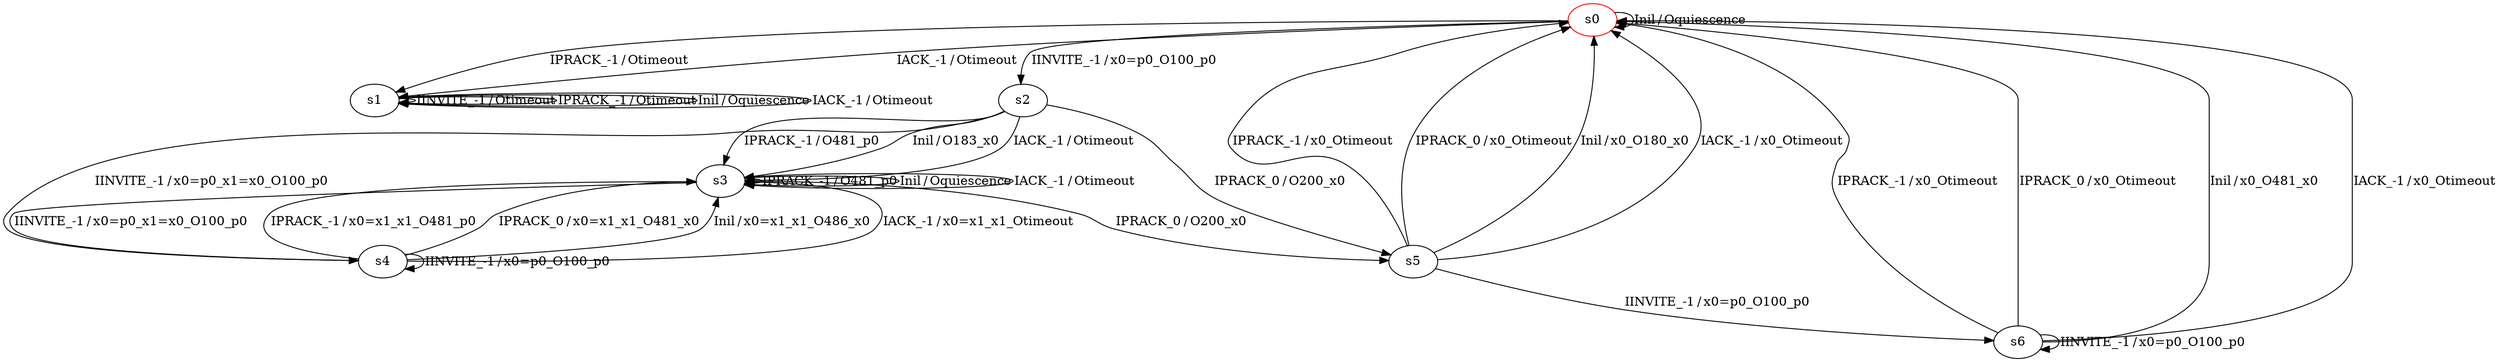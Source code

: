 digraph G {
label=""
s0 [color="red"]
s1
s2
s3
s4
s5
s6
s0 [label="s0"];
s0 -> s2[label=<<table border="0" cellpadding="1" cellspacing="0"><tr><td>IINVITE_-1</td><td>/</td><td>x0=p0_O100_p0</td></tr></table>>]
s0 -> s1[label=<<table border="0" cellpadding="1" cellspacing="0"><tr><td>IPRACK_-1</td><td>/</td><td>Otimeout</td></tr></table>>]
s0 -> s0[label=<<table border="0" cellpadding="1" cellspacing="0"><tr><td>Inil</td><td>/</td><td>Oquiescence</td></tr></table>>]
s0 -> s1[label=<<table border="0" cellpadding="1" cellspacing="0"><tr><td>IACK_-1</td><td>/</td><td>Otimeout</td></tr></table>>]
s1 [label="s1"];
s1 -> s1[label=<<table border="0" cellpadding="1" cellspacing="0"><tr><td>IINVITE_-1</td><td>/</td><td>Otimeout</td></tr></table>>]
s1 -> s1[label=<<table border="0" cellpadding="1" cellspacing="0"><tr><td>IPRACK_-1</td><td>/</td><td>Otimeout</td></tr></table>>]
s1 -> s1[label=<<table border="0" cellpadding="1" cellspacing="0"><tr><td>Inil</td><td>/</td><td>Oquiescence</td></tr></table>>]
s1 -> s1[label=<<table border="0" cellpadding="1" cellspacing="0"><tr><td>IACK_-1</td><td>/</td><td>Otimeout</td></tr></table>>]
s2 [label="s2"];
s2 -> s4[label=<<table border="0" cellpadding="1" cellspacing="0"><tr><td>IINVITE_-1</td><td>/</td><td>x0=p0_x1=x0_O100_p0</td></tr></table>>]
s2 -> s3[label=<<table border="0" cellpadding="1" cellspacing="0"><tr><td>IPRACK_-1</td><td>/</td><td>O481_p0</td></tr></table>>]
s2 -> s5[label=<<table border="0" cellpadding="1" cellspacing="0"><tr><td>IPRACK_0</td><td>/</td><td>O200_x0</td></tr></table>>]
s2 -> s3[label=<<table border="0" cellpadding="1" cellspacing="0"><tr><td>Inil</td><td>/</td><td>O183_x0</td></tr></table>>]
s2 -> s3[label=<<table border="0" cellpadding="1" cellspacing="0"><tr><td>IACK_-1</td><td>/</td><td>Otimeout</td></tr></table>>]
s3 [label="s3"];
s3 -> s4[label=<<table border="0" cellpadding="1" cellspacing="0"><tr><td>IINVITE_-1</td><td>/</td><td>x0=p0_x1=x0_O100_p0</td></tr></table>>]
s3 -> s3[label=<<table border="0" cellpadding="1" cellspacing="0"><tr><td>IPRACK_-1</td><td>/</td><td>O481_p0</td></tr></table>>]
s3 -> s5[label=<<table border="0" cellpadding="1" cellspacing="0"><tr><td>IPRACK_0</td><td>/</td><td>O200_x0</td></tr></table>>]
s3 -> s3[label=<<table border="0" cellpadding="1" cellspacing="0"><tr><td>Inil</td><td>/</td><td>Oquiescence</td></tr></table>>]
s3 -> s3[label=<<table border="0" cellpadding="1" cellspacing="0"><tr><td>IACK_-1</td><td>/</td><td>Otimeout</td></tr></table>>]
s4 [label="s4"];
s4 -> s4[label=<<table border="0" cellpadding="1" cellspacing="0"><tr><td>IINVITE_-1</td><td>/</td><td>x0=p0_O100_p0</td></tr></table>>]
s4 -> s3[label=<<table border="0" cellpadding="1" cellspacing="0"><tr><td>IPRACK_-1</td><td>/</td><td>x0=x1_x1_O481_p0</td></tr></table>>]
s4 -> s3[label=<<table border="0" cellpadding="1" cellspacing="0"><tr><td>IPRACK_0</td><td>/</td><td>x0=x1_x1_O481_x0</td></tr></table>>]
s4 -> s3[label=<<table border="0" cellpadding="1" cellspacing="0"><tr><td>Inil</td><td>/</td><td>x0=x1_x1_O486_x0</td></tr></table>>]
s4 -> s3[label=<<table border="0" cellpadding="1" cellspacing="0"><tr><td>IACK_-1</td><td>/</td><td>x0=x1_x1_Otimeout</td></tr></table>>]
s5 [label="s5"];
s5 -> s6[label=<<table border="0" cellpadding="1" cellspacing="0"><tr><td>IINVITE_-1</td><td>/</td><td>x0=p0_O100_p0</td></tr></table>>]
s5 -> s0[label=<<table border="0" cellpadding="1" cellspacing="0"><tr><td>IPRACK_-1</td><td>/</td><td>x0_Otimeout</td></tr></table>>]
s5 -> s0[label=<<table border="0" cellpadding="1" cellspacing="0"><tr><td>IPRACK_0</td><td>/</td><td>x0_Otimeout</td></tr></table>>]
s5 -> s0[label=<<table border="0" cellpadding="1" cellspacing="0"><tr><td>Inil</td><td>/</td><td>x0_O180_x0</td></tr></table>>]
s5 -> s0[label=<<table border="0" cellpadding="1" cellspacing="0"><tr><td>IACK_-1</td><td>/</td><td>x0_Otimeout</td></tr></table>>]
s6 [label="s6"];
s6 -> s6[label=<<table border="0" cellpadding="1" cellspacing="0"><tr><td>IINVITE_-1</td><td>/</td><td>x0=p0_O100_p0</td></tr></table>>]
s6 -> s0[label=<<table border="0" cellpadding="1" cellspacing="0"><tr><td>IPRACK_-1</td><td>/</td><td>x0_Otimeout</td></tr></table>>]
s6 -> s0[label=<<table border="0" cellpadding="1" cellspacing="0"><tr><td>IPRACK_0</td><td>/</td><td>x0_Otimeout</td></tr></table>>]
s6 -> s0[label=<<table border="0" cellpadding="1" cellspacing="0"><tr><td>Inil</td><td>/</td><td>x0_O481_x0</td></tr></table>>]
s6 -> s0[label=<<table border="0" cellpadding="1" cellspacing="0"><tr><td>IACK_-1</td><td>/</td><td>x0_Otimeout</td></tr></table>>]
}
